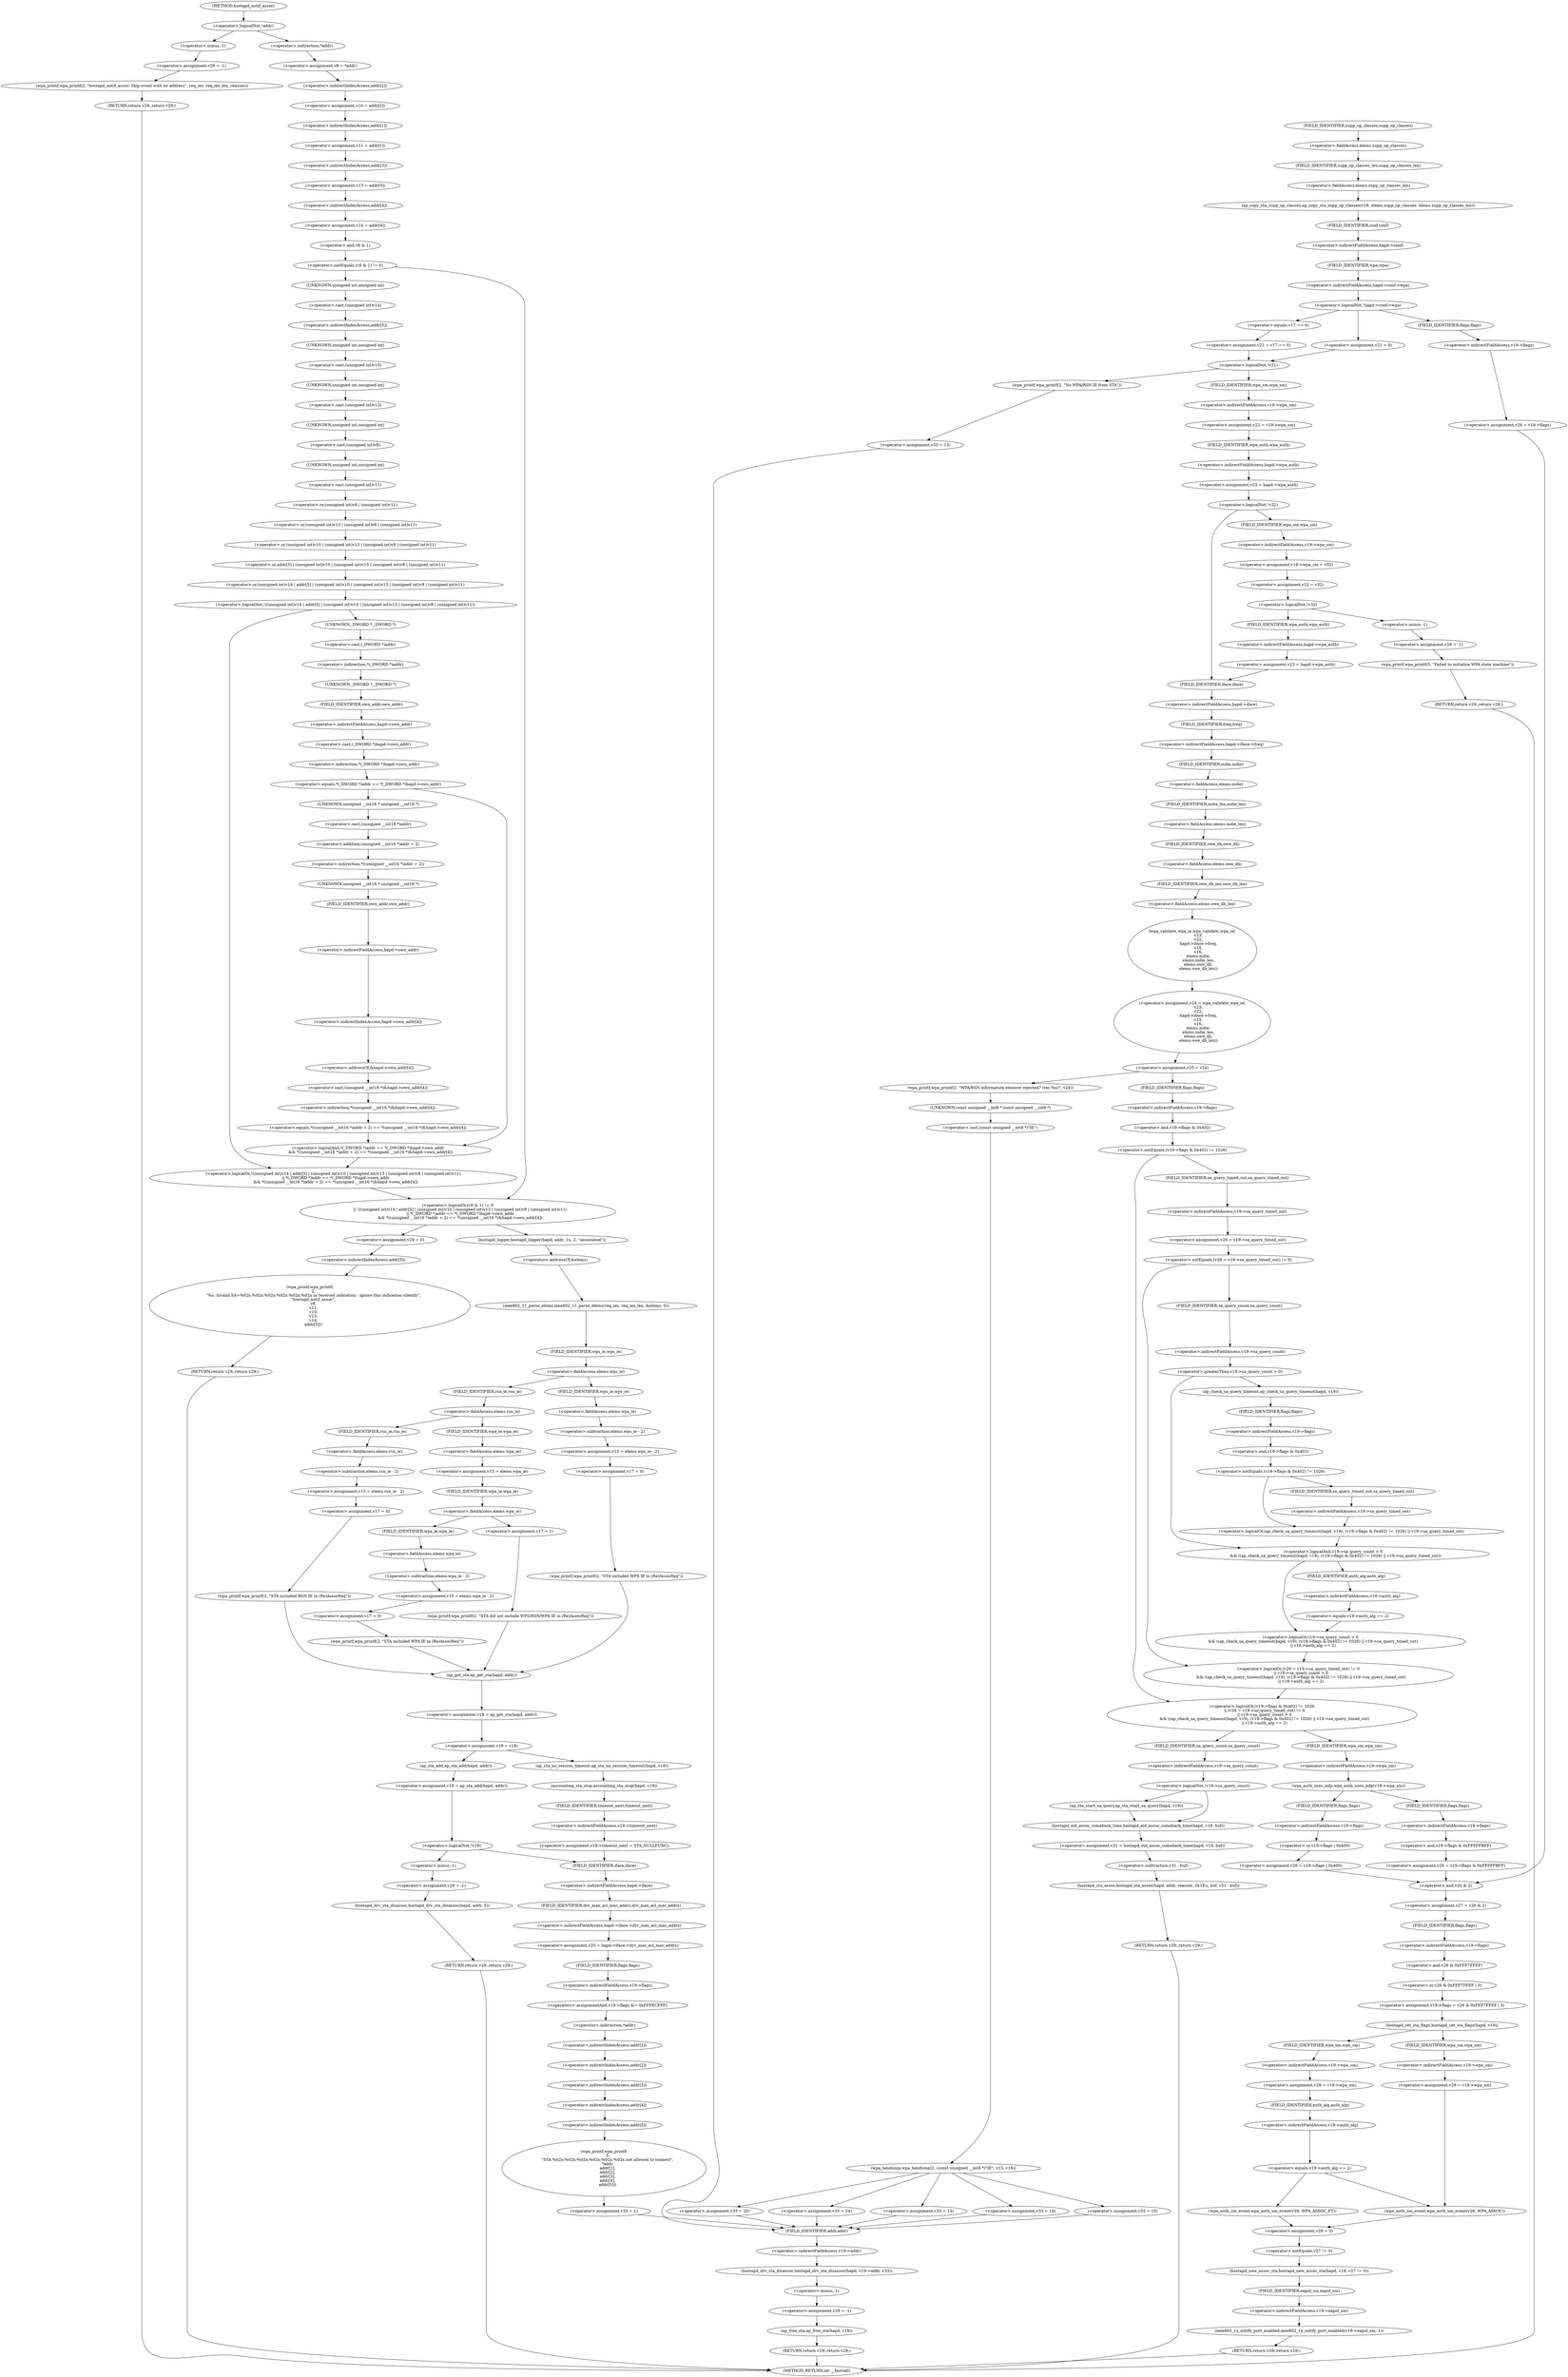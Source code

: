 digraph hostapd_notif_assoc {  
"1000159" [label = "(<operator>.logicalNot,!addr)" ]
"1000162" [label = "(<operator>.assignment,v29 = -1)" ]
"1000164" [label = "(<operator>.minus,-1)" ]
"1000166" [label = "(wpa_printf,wpa_printf(2, \"hostapd_notif_assoc: Skip event with no address\", req_ies, req_ies_len, reassoc))" ]
"1000172" [label = "(RETURN,return v29;,return v29;)" ]
"1000174" [label = "(<operator>.assignment,v8 = *addr)" ]
"1000176" [label = "(<operator>.indirection,*addr)" ]
"1000178" [label = "(<operator>.assignment,v10 = addr[2])" ]
"1000180" [label = "(<operator>.indirectIndexAccess,addr[2])" ]
"1000183" [label = "(<operator>.assignment,v11 = addr[1])" ]
"1000185" [label = "(<operator>.indirectIndexAccess,addr[1])" ]
"1000188" [label = "(<operator>.assignment,v13 = addr[3])" ]
"1000190" [label = "(<operator>.indirectIndexAccess,addr[3])" ]
"1000193" [label = "(<operator>.assignment,v14 = addr[4])" ]
"1000195" [label = "(<operator>.indirectIndexAccess,addr[4])" ]
"1000199" [label = "(<operator>.logicalOr,(v8 & 1) != 0\n    || !((unsigned int)v14 | addr[5] | (unsigned int)v10 | (unsigned int)v13 | (unsigned int)v8 | (unsigned int)v11)\n    || *(_DWORD *)addr == *(_DWORD *)hapd->own_addr\n    && *((unsigned __int16 *)addr + 2) == *(unsigned __int16 *)&hapd->own_addr[4])" ]
"1000200" [label = "(<operator>.notEquals,(v8 & 1) != 0)" ]
"1000201" [label = "(<operator>.and,v8 & 1)" ]
"1000205" [label = "(<operator>.logicalOr,!((unsigned int)v14 | addr[5] | (unsigned int)v10 | (unsigned int)v13 | (unsigned int)v8 | (unsigned int)v11)\n    || *(_DWORD *)addr == *(_DWORD *)hapd->own_addr\n    && *((unsigned __int16 *)addr + 2) == *(unsigned __int16 *)&hapd->own_addr[4])" ]
"1000206" [label = "(<operator>.logicalNot,!((unsigned int)v14 | addr[5] | (unsigned int)v10 | (unsigned int)v13 | (unsigned int)v8 | (unsigned int)v11))" ]
"1000207" [label = "(<operator>.or,(unsigned int)v14 | addr[5] | (unsigned int)v10 | (unsigned int)v13 | (unsigned int)v8 | (unsigned int)v11)" ]
"1000208" [label = "(<operator>.cast,(unsigned int)v14)" ]
"1000209" [label = "(UNKNOWN,unsigned int,unsigned int)" ]
"1000211" [label = "(<operator>.or,addr[5] | (unsigned int)v10 | (unsigned int)v13 | (unsigned int)v8 | (unsigned int)v11)" ]
"1000212" [label = "(<operator>.indirectIndexAccess,addr[5])" ]
"1000215" [label = "(<operator>.or,(unsigned int)v10 | (unsigned int)v13 | (unsigned int)v8 | (unsigned int)v11)" ]
"1000216" [label = "(<operator>.cast,(unsigned int)v10)" ]
"1000217" [label = "(UNKNOWN,unsigned int,unsigned int)" ]
"1000219" [label = "(<operator>.or,(unsigned int)v13 | (unsigned int)v8 | (unsigned int)v11)" ]
"1000220" [label = "(<operator>.cast,(unsigned int)v13)" ]
"1000221" [label = "(UNKNOWN,unsigned int,unsigned int)" ]
"1000223" [label = "(<operator>.or,(unsigned int)v8 | (unsigned int)v11)" ]
"1000224" [label = "(<operator>.cast,(unsigned int)v8)" ]
"1000225" [label = "(UNKNOWN,unsigned int,unsigned int)" ]
"1000227" [label = "(<operator>.cast,(unsigned int)v11)" ]
"1000228" [label = "(UNKNOWN,unsigned int,unsigned int)" ]
"1000230" [label = "(<operator>.logicalAnd,*(_DWORD *)addr == *(_DWORD *)hapd->own_addr\n    && *((unsigned __int16 *)addr + 2) == *(unsigned __int16 *)&hapd->own_addr[4])" ]
"1000231" [label = "(<operator>.equals,*(_DWORD *)addr == *(_DWORD *)hapd->own_addr)" ]
"1000232" [label = "(<operator>.indirection,*(_DWORD *)addr)" ]
"1000233" [label = "(<operator>.cast,(_DWORD *)addr)" ]
"1000234" [label = "(UNKNOWN,_DWORD *,_DWORD *)" ]
"1000236" [label = "(<operator>.indirection,*(_DWORD *)hapd->own_addr)" ]
"1000237" [label = "(<operator>.cast,(_DWORD *)hapd->own_addr)" ]
"1000238" [label = "(UNKNOWN,_DWORD *,_DWORD *)" ]
"1000239" [label = "(<operator>.indirectFieldAccess,hapd->own_addr)" ]
"1000241" [label = "(FIELD_IDENTIFIER,own_addr,own_addr)" ]
"1000242" [label = "(<operator>.equals,*((unsigned __int16 *)addr + 2) == *(unsigned __int16 *)&hapd->own_addr[4])" ]
"1000243" [label = "(<operator>.indirection,*((unsigned __int16 *)addr + 2))" ]
"1000244" [label = "(<operator>.addition,(unsigned __int16 *)addr + 2)" ]
"1000245" [label = "(<operator>.cast,(unsigned __int16 *)addr)" ]
"1000246" [label = "(UNKNOWN,unsigned __int16 *,unsigned __int16 *)" ]
"1000249" [label = "(<operator>.indirection,*(unsigned __int16 *)&hapd->own_addr[4])" ]
"1000250" [label = "(<operator>.cast,(unsigned __int16 *)&hapd->own_addr[4])" ]
"1000251" [label = "(UNKNOWN,unsigned __int16 *,unsigned __int16 *)" ]
"1000252" [label = "(<operator>.addressOf,&hapd->own_addr[4])" ]
"1000253" [label = "(<operator>.indirectIndexAccess,hapd->own_addr[4])" ]
"1000254" [label = "(<operator>.indirectFieldAccess,hapd->own_addr)" ]
"1000256" [label = "(FIELD_IDENTIFIER,own_addr,own_addr)" ]
"1000259" [label = "(<operator>.assignment,v29 = 0)" ]
"1000262" [label = "(wpa_printf,wpa_printf(\n      2,\n      \"%s: Invalid SA=%02x:%02x:%02x:%02x:%02x:%02x in received indication - ignore this indication silently\",\n      \"hostapd_notif_assoc\",\n      v8,\n      v11,\n      v10,\n      v13,\n      v14,\n      addr[5]))" ]
"1000271" [label = "(<operator>.indirectIndexAccess,addr[5])" ]
"1000274" [label = "(RETURN,return v29;,return v29;)" ]
"1000276" [label = "(hostapd_logger,hostapd_logger(hapd, addr, 1u, 2, \"associated\"))" ]
"1000282" [label = "(ieee802_11_parse_elems,ieee802_11_parse_elems(req_ies, req_ies_len, &elems, 0))" ]
"1000285" [label = "(<operator>.addressOf,&elems)" ]
"1000289" [label = "(<operator>.fieldAccess,elems.wps_ie)" ]
"1000291" [label = "(FIELD_IDENTIFIER,wps_ie,wps_ie)" ]
"1000293" [label = "(<operator>.assignment,v15 = elems.wps_ie - 2)" ]
"1000295" [label = "(<operator>.subtraction,elems.wps_ie - 2)" ]
"1000296" [label = "(<operator>.fieldAccess,elems.wps_ie)" ]
"1000298" [label = "(FIELD_IDENTIFIER,wps_ie,wps_ie)" ]
"1000301" [label = "(<operator>.assignment,v17 = 0)" ]
"1000304" [label = "(wpa_printf,wpa_printf(2, \"STA included WPS IE in (Re)AssocReq\"))" ]
"1000309" [label = "(<operator>.fieldAccess,elems.rsn_ie)" ]
"1000311" [label = "(FIELD_IDENTIFIER,rsn_ie,rsn_ie)" ]
"1000313" [label = "(<operator>.assignment,v15 = elems.rsn_ie - 2)" ]
"1000315" [label = "(<operator>.subtraction,elems.rsn_ie - 2)" ]
"1000316" [label = "(<operator>.fieldAccess,elems.rsn_ie)" ]
"1000318" [label = "(FIELD_IDENTIFIER,rsn_ie,rsn_ie)" ]
"1000321" [label = "(<operator>.assignment,v17 = 0)" ]
"1000324" [label = "(wpa_printf,wpa_printf(2, \"STA included RSN IE in (Re)AssocReq\"))" ]
"1000329" [label = "(<operator>.assignment,v15 = elems.wpa_ie)" ]
"1000331" [label = "(<operator>.fieldAccess,elems.wpa_ie)" ]
"1000333" [label = "(FIELD_IDENTIFIER,wpa_ie,wpa_ie)" ]
"1000335" [label = "(<operator>.fieldAccess,elems.wpa_ie)" ]
"1000337" [label = "(FIELD_IDENTIFIER,wpa_ie,wpa_ie)" ]
"1000339" [label = "(<operator>.assignment,v15 = elems.wpa_ie - 2)" ]
"1000341" [label = "(<operator>.subtraction,elems.wpa_ie - 2)" ]
"1000342" [label = "(<operator>.fieldAccess,elems.wpa_ie)" ]
"1000344" [label = "(FIELD_IDENTIFIER,wpa_ie,wpa_ie)" ]
"1000347" [label = "(<operator>.assignment,v17 = 0)" ]
"1000350" [label = "(wpa_printf,wpa_printf(2, \"STA included WPA IE in (Re)AssocReq\"))" ]
"1000355" [label = "(<operator>.assignment,v17 = 1)" ]
"1000359" [label = "(wpa_printf,wpa_printf(2, \"STA did not include WPS/RSN/WPA IE in (Re)AssocReq\"))" ]
"1000362" [label = "(<operator>.assignment,v18 = ap_get_sta(hapd, addr))" ]
"1000364" [label = "(ap_get_sta,ap_get_sta(hapd, addr))" ]
"1000367" [label = "(<operator>.assignment,v19 = v18)" ]
"1000373" [label = "(ap_sta_no_session_timeout,ap_sta_no_session_timeout(hapd, v18))" ]
"1000376" [label = "(accounting_sta_stop,accounting_sta_stop(hapd, v19))" ]
"1000379" [label = "(<operator>.assignment,v19->timeout_next = STA_NULLFUNC)" ]
"1000380" [label = "(<operator>.indirectFieldAccess,v19->timeout_next)" ]
"1000382" [label = "(FIELD_IDENTIFIER,timeout_next,timeout_next)" ]
"1000386" [label = "(<operator>.assignment,v19 = ap_sta_add(hapd, addr))" ]
"1000388" [label = "(ap_sta_add,ap_sta_add(hapd, addr))" ]
"1000392" [label = "(<operator>.logicalNot,!v19)" ]
"1000395" [label = "(<operator>.assignment,v29 = -1)" ]
"1000397" [label = "(<operator>.minus,-1)" ]
"1000399" [label = "(hostapd_drv_sta_disassoc,hostapd_drv_sta_disassoc(hapd, addr, 5))" ]
"1000403" [label = "(RETURN,return v29;,return v29;)" ]
"1000405" [label = "(<operator>.assignment,v20 = hapd->iface->drv_max_acl_mac_addrs)" ]
"1000407" [label = "(<operator>.indirectFieldAccess,hapd->iface->drv_max_acl_mac_addrs)" ]
"1000408" [label = "(<operator>.indirectFieldAccess,hapd->iface)" ]
"1000410" [label = "(FIELD_IDENTIFIER,iface,iface)" ]
"1000411" [label = "(FIELD_IDENTIFIER,drv_max_acl_mac_addrs,drv_max_acl_mac_addrs)" ]
"1000412" [label = "(<operators>.assignmentAnd,v19->flags &= 0xFFFECFFF)" ]
"1000413" [label = "(<operator>.indirectFieldAccess,v19->flags)" ]
"1000415" [label = "(FIELD_IDENTIFIER,flags,flags)" ]
"1000418" [label = "(wpa_printf,wpa_printf(\n      3,\n      \"STA %02x:%02x:%02x:%02x:%02x:%02x not allowed to connect\",\n      *addr,\n      addr[1],\n      addr[2],\n      addr[3],\n      addr[4],\n      addr[5]))" ]
"1000421" [label = "(<operator>.indirection,*addr)" ]
"1000423" [label = "(<operator>.indirectIndexAccess,addr[1])" ]
"1000426" [label = "(<operator>.indirectIndexAccess,addr[2])" ]
"1000429" [label = "(<operator>.indirectIndexAccess,addr[3])" ]
"1000432" [label = "(<operator>.indirectIndexAccess,addr[4])" ]
"1000435" [label = "(<operator>.indirectIndexAccess,addr[5])" ]
"1000438" [label = "(<operator>.assignment,v33 = 1)" ]
"1000442" [label = "(ap_copy_sta_supp_op_classes,ap_copy_sta_supp_op_classes(v19, elems.supp_op_classes, elems.supp_op_classes_len))" ]
"1000444" [label = "(<operator>.fieldAccess,elems.supp_op_classes)" ]
"1000446" [label = "(FIELD_IDENTIFIER,supp_op_classes,supp_op_classes)" ]
"1000447" [label = "(<operator>.fieldAccess,elems.supp_op_classes_len)" ]
"1000449" [label = "(FIELD_IDENTIFIER,supp_op_classes_len,supp_op_classes_len)" ]
"1000451" [label = "(<operator>.logicalNot,!hapd->conf->wpa)" ]
"1000452" [label = "(<operator>.indirectFieldAccess,hapd->conf->wpa)" ]
"1000453" [label = "(<operator>.indirectFieldAccess,hapd->conf)" ]
"1000455" [label = "(FIELD_IDENTIFIER,conf,conf)" ]
"1000456" [label = "(FIELD_IDENTIFIER,wpa,wpa)" ]
"1000458" [label = "(<operator>.assignment,v26 = v19->flags)" ]
"1000460" [label = "(<operator>.indirectFieldAccess,v19->flags)" ]
"1000462" [label = "(FIELD_IDENTIFIER,flags,flags)" ]
"1000466" [label = "(<operator>.assignment,v21 = v17 == 0)" ]
"1000468" [label = "(<operator>.equals,v17 == 0)" ]
"1000472" [label = "(<operator>.assignment,v21 = 0)" ]
"1000476" [label = "(<operator>.logicalNot,!v21)" ]
"1000479" [label = "(wpa_printf,wpa_printf(2, \"No WPA/RSN IE from STA\"))" ]
"1000482" [label = "(<operator>.assignment,v33 = 13)" ]
"1000486" [label = "(hostapd_drv_sta_disassoc,hostapd_drv_sta_disassoc(hapd, v19->addr, v33))" ]
"1000488" [label = "(<operator>.indirectFieldAccess,v19->addr)" ]
"1000490" [label = "(FIELD_IDENTIFIER,addr,addr)" ]
"1000492" [label = "(<operator>.assignment,v29 = -1)" ]
"1000494" [label = "(<operator>.minus,-1)" ]
"1000496" [label = "(ap_free_sta,ap_free_sta(hapd, v19))" ]
"1000499" [label = "(RETURN,return v29;,return v29;)" ]
"1000501" [label = "(<operator>.assignment,v22 = v19->wpa_sm)" ]
"1000503" [label = "(<operator>.indirectFieldAccess,v19->wpa_sm)" ]
"1000505" [label = "(FIELD_IDENTIFIER,wpa_sm,wpa_sm)" ]
"1000506" [label = "(<operator>.assignment,v23 = hapd->wpa_auth)" ]
"1000508" [label = "(<operator>.indirectFieldAccess,hapd->wpa_auth)" ]
"1000510" [label = "(FIELD_IDENTIFIER,wpa_auth,wpa_auth)" ]
"1000512" [label = "(<operator>.logicalNot,!v22)" ]
"1000515" [label = "(<operator>.assignment,v19->wpa_sm = v32)" ]
"1000516" [label = "(<operator>.indirectFieldAccess,v19->wpa_sm)" ]
"1000518" [label = "(FIELD_IDENTIFIER,wpa_sm,wpa_sm)" ]
"1000520" [label = "(<operator>.assignment,v22 = v32)" ]
"1000524" [label = "(<operator>.logicalNot,!v32)" ]
"1000527" [label = "(<operator>.assignment,v29 = -1)" ]
"1000529" [label = "(<operator>.minus,-1)" ]
"1000531" [label = "(wpa_printf,wpa_printf(5, \"Failed to initialize WPA state machine\"))" ]
"1000534" [label = "(RETURN,return v29;,return v29;)" ]
"1000536" [label = "(<operator>.assignment,v23 = hapd->wpa_auth)" ]
"1000538" [label = "(<operator>.indirectFieldAccess,hapd->wpa_auth)" ]
"1000540" [label = "(FIELD_IDENTIFIER,wpa_auth,wpa_auth)" ]
"1000541" [label = "(<operator>.assignment,v24 = wpa_validate_wpa_ie(\n          v23,\n          v22,\n          hapd->iface->freq,\n          v15,\n          v16,\n          elems.mdie,\n          elems.mdie_len,\n          elems.owe_dh,\n          elems.owe_dh_len))" ]
"1000543" [label = "(wpa_validate_wpa_ie,wpa_validate_wpa_ie(\n          v23,\n          v22,\n          hapd->iface->freq,\n          v15,\n          v16,\n          elems.mdie,\n          elems.mdie_len,\n          elems.owe_dh,\n          elems.owe_dh_len))" ]
"1000546" [label = "(<operator>.indirectFieldAccess,hapd->iface->freq)" ]
"1000547" [label = "(<operator>.indirectFieldAccess,hapd->iface)" ]
"1000549" [label = "(FIELD_IDENTIFIER,iface,iface)" ]
"1000550" [label = "(FIELD_IDENTIFIER,freq,freq)" ]
"1000553" [label = "(<operator>.fieldAccess,elems.mdie)" ]
"1000555" [label = "(FIELD_IDENTIFIER,mdie,mdie)" ]
"1000556" [label = "(<operator>.fieldAccess,elems.mdie_len)" ]
"1000558" [label = "(FIELD_IDENTIFIER,mdie_len,mdie_len)" ]
"1000559" [label = "(<operator>.fieldAccess,elems.owe_dh)" ]
"1000561" [label = "(FIELD_IDENTIFIER,owe_dh,owe_dh)" ]
"1000562" [label = "(<operator>.fieldAccess,elems.owe_dh_len)" ]
"1000564" [label = "(FIELD_IDENTIFIER,owe_dh_len,owe_dh_len)" ]
"1000565" [label = "(<operator>.assignment,v25 = v24)" ]
"1000571" [label = "(wpa_printf,wpa_printf(2, \"WPA/RSN information element rejected? (res %u)\", v24))" ]
"1000575" [label = "(wpa_hexdump,wpa_hexdump(2, (const unsigned __int8 *)\"IE\", v15, v16))" ]
"1000577" [label = "(<operator>.cast,(const unsigned __int8 *)\"IE\")" ]
"1000578" [label = "(UNKNOWN,const unsigned __int8 *,const unsigned __int8 *)" ]
"1000586" [label = "(<operator>.assignment,v33 = 18)" ]
"1000591" [label = "(<operator>.assignment,v33 = 19)" ]
"1000596" [label = "(<operator>.assignment,v33 = 20)" ]
"1000601" [label = "(<operator>.assignment,v33 = 24)" ]
"1000606" [label = "(<operator>.assignment,v33 = 13)" ]
"1000612" [label = "(<operator>.logicalOr,(v19->flags & 0x402) != 1026\n    || (v29 = v19->sa_query_timed_out) != 0\n    || v19->sa_query_count > 0\n    && ((ap_check_sa_query_timeout(hapd, v19), (v19->flags & 0x402) != 1026) || v19->sa_query_timed_out)\n    || v19->auth_alg == 2)" ]
"1000613" [label = "(<operator>.notEquals,(v19->flags & 0x402) != 1026)" ]
"1000614" [label = "(<operator>.and,v19->flags & 0x402)" ]
"1000615" [label = "(<operator>.indirectFieldAccess,v19->flags)" ]
"1000617" [label = "(FIELD_IDENTIFIER,flags,flags)" ]
"1000620" [label = "(<operator>.logicalOr,(v29 = v19->sa_query_timed_out) != 0\n    || v19->sa_query_count > 0\n    && ((ap_check_sa_query_timeout(hapd, v19), (v19->flags & 0x402) != 1026) || v19->sa_query_timed_out)\n    || v19->auth_alg == 2)" ]
"1000621" [label = "(<operator>.notEquals,(v29 = v19->sa_query_timed_out) != 0)" ]
"1000622" [label = "(<operator>.assignment,v29 = v19->sa_query_timed_out)" ]
"1000624" [label = "(<operator>.indirectFieldAccess,v19->sa_query_timed_out)" ]
"1000626" [label = "(FIELD_IDENTIFIER,sa_query_timed_out,sa_query_timed_out)" ]
"1000628" [label = "(<operator>.logicalOr,v19->sa_query_count > 0\n    && ((ap_check_sa_query_timeout(hapd, v19), (v19->flags & 0x402) != 1026) || v19->sa_query_timed_out)\n    || v19->auth_alg == 2)" ]
"1000629" [label = "(<operator>.logicalAnd,v19->sa_query_count > 0\n    && ((ap_check_sa_query_timeout(hapd, v19), (v19->flags & 0x402) != 1026) || v19->sa_query_timed_out))" ]
"1000630" [label = "(<operator>.greaterThan,v19->sa_query_count > 0)" ]
"1000631" [label = "(<operator>.indirectFieldAccess,v19->sa_query_count)" ]
"1000633" [label = "(FIELD_IDENTIFIER,sa_query_count,sa_query_count)" ]
"1000635" [label = "(<operator>.logicalOr,(ap_check_sa_query_timeout(hapd, v19), (v19->flags & 0x402) != 1026) || v19->sa_query_timed_out)" ]
"1000637" [label = "(ap_check_sa_query_timeout,ap_check_sa_query_timeout(hapd, v19))" ]
"1000640" [label = "(<operator>.notEquals,(v19->flags & 0x402) != 1026)" ]
"1000641" [label = "(<operator>.and,v19->flags & 0x402)" ]
"1000642" [label = "(<operator>.indirectFieldAccess,v19->flags)" ]
"1000644" [label = "(FIELD_IDENTIFIER,flags,flags)" ]
"1000647" [label = "(<operator>.indirectFieldAccess,v19->sa_query_timed_out)" ]
"1000649" [label = "(FIELD_IDENTIFIER,sa_query_timed_out,sa_query_timed_out)" ]
"1000650" [label = "(<operator>.equals,v19->auth_alg == 2)" ]
"1000651" [label = "(<operator>.indirectFieldAccess,v19->auth_alg)" ]
"1000653" [label = "(FIELD_IDENTIFIER,auth_alg,auth_alg)" ]
"1000657" [label = "(wpa_auth_uses_mfp,wpa_auth_uses_mfp(v19->wpa_sm))" ]
"1000658" [label = "(<operator>.indirectFieldAccess,v19->wpa_sm)" ]
"1000660" [label = "(FIELD_IDENTIFIER,wpa_sm,wpa_sm)" ]
"1000661" [label = "(<operator>.assignment,v26 = v19->flags | 0x400)" ]
"1000663" [label = "(<operator>.or,v19->flags | 0x400)" ]
"1000664" [label = "(<operator>.indirectFieldAccess,v19->flags)" ]
"1000666" [label = "(FIELD_IDENTIFIER,flags,flags)" ]
"1000669" [label = "(<operator>.assignment,v26 = v19->flags & 0xFFFFFBFF)" ]
"1000671" [label = "(<operator>.and,v19->flags & 0xFFFFFBFF)" ]
"1000672" [label = "(<operator>.indirectFieldAccess,v19->flags)" ]
"1000674" [label = "(FIELD_IDENTIFIER,flags,flags)" ]
"1000677" [label = "(<operator>.assignment,v27 = v26 & 2)" ]
"1000679" [label = "(<operator>.and,v26 & 2)" ]
"1000682" [label = "(<operator>.assignment,v19->flags = v26 & 0xFFF7FFFF | 3)" ]
"1000683" [label = "(<operator>.indirectFieldAccess,v19->flags)" ]
"1000685" [label = "(FIELD_IDENTIFIER,flags,flags)" ]
"1000686" [label = "(<operator>.or,v26 & 0xFFF7FFFF | 3)" ]
"1000687" [label = "(<operator>.and,v26 & 0xFFF7FFFF)" ]
"1000691" [label = "(hostapd_set_sta_flags,hostapd_set_sta_flags(hapd, v19))" ]
"1000697" [label = "(<operator>.assignment,v28 = v19->wpa_sm)" ]
"1000699" [label = "(<operator>.indirectFieldAccess,v19->wpa_sm)" ]
"1000701" [label = "(FIELD_IDENTIFIER,wpa_sm,wpa_sm)" ]
"1000703" [label = "(<operator>.equals,v19->auth_alg == 2)" ]
"1000704" [label = "(<operator>.indirectFieldAccess,v19->auth_alg)" ]
"1000706" [label = "(FIELD_IDENTIFIER,auth_alg,auth_alg)" ]
"1000709" [label = "(wpa_auth_sm_event,wpa_auth_sm_event(v28, WPA_ASSOC_FT))" ]
"1000715" [label = "(<operator>.assignment,v28 = v19->wpa_sm)" ]
"1000717" [label = "(<operator>.indirectFieldAccess,v19->wpa_sm)" ]
"1000719" [label = "(FIELD_IDENTIFIER,wpa_sm,wpa_sm)" ]
"1000720" [label = "(wpa_auth_sm_event,wpa_auth_sm_event(v28, WPA_ASSOC))" ]
"1000724" [label = "(<operator>.assignment,v29 = 0)" ]
"1000727" [label = "(hostapd_new_assoc_sta,hostapd_new_assoc_sta(hapd, v19, v27 != 0))" ]
"1000730" [label = "(<operator>.notEquals,v27 != 0)" ]
"1000733" [label = "(ieee802_1x_notify_port_enabled,ieee802_1x_notify_port_enabled(v19->eapol_sm, 1))" ]
"1000734" [label = "(<operator>.indirectFieldAccess,v19->eapol_sm)" ]
"1000736" [label = "(FIELD_IDENTIFIER,eapol_sm,eapol_sm)" ]
"1000738" [label = "(RETURN,return v29;,return v29;)" ]
"1000741" [label = "(<operator>.logicalNot,!v19->sa_query_count)" ]
"1000742" [label = "(<operator>.indirectFieldAccess,v19->sa_query_count)" ]
"1000744" [label = "(FIELD_IDENTIFIER,sa_query_count,sa_query_count)" ]
"1000745" [label = "(ap_sta_start_sa_query,ap_sta_start_sa_query(hapd, v19))" ]
"1000748" [label = "(<operator>.assignment,v31 = hostapd_eid_assoc_comeback_time(hapd, v19, buf))" ]
"1000750" [label = "(hostapd_eid_assoc_comeback_time,hostapd_eid_assoc_comeback_time(hapd, v19, buf))" ]
"1000754" [label = "(hostapd_sta_assoc,hostapd_sta_assoc(hapd, addr, reassoc, 0x1Eu, buf, v31 - buf))" ]
"1000760" [label = "(<operator>.subtraction,v31 - buf)" ]
"1000763" [label = "(RETURN,return v29;,return v29;)" ]
"1000126" [label = "(METHOD,hostapd_notif_assoc)" ]
"1000765" [label = "(METHOD_RETURN,int __fastcall)" ]
  "1000159" -> "1000164" 
  "1000159" -> "1000176" 
  "1000162" -> "1000166" 
  "1000164" -> "1000162" 
  "1000166" -> "1000172" 
  "1000172" -> "1000765" 
  "1000174" -> "1000180" 
  "1000176" -> "1000174" 
  "1000178" -> "1000185" 
  "1000180" -> "1000178" 
  "1000183" -> "1000190" 
  "1000185" -> "1000183" 
  "1000188" -> "1000195" 
  "1000190" -> "1000188" 
  "1000193" -> "1000201" 
  "1000195" -> "1000193" 
  "1000199" -> "1000259" 
  "1000199" -> "1000276" 
  "1000200" -> "1000209" 
  "1000200" -> "1000199" 
  "1000201" -> "1000200" 
  "1000205" -> "1000199" 
  "1000206" -> "1000234" 
  "1000206" -> "1000205" 
  "1000207" -> "1000206" 
  "1000208" -> "1000212" 
  "1000209" -> "1000208" 
  "1000211" -> "1000207" 
  "1000212" -> "1000217" 
  "1000215" -> "1000211" 
  "1000216" -> "1000221" 
  "1000217" -> "1000216" 
  "1000219" -> "1000215" 
  "1000220" -> "1000225" 
  "1000221" -> "1000220" 
  "1000223" -> "1000219" 
  "1000224" -> "1000228" 
  "1000225" -> "1000224" 
  "1000227" -> "1000223" 
  "1000228" -> "1000227" 
  "1000230" -> "1000205" 
  "1000231" -> "1000246" 
  "1000231" -> "1000230" 
  "1000232" -> "1000238" 
  "1000233" -> "1000232" 
  "1000234" -> "1000233" 
  "1000236" -> "1000231" 
  "1000237" -> "1000236" 
  "1000238" -> "1000241" 
  "1000239" -> "1000237" 
  "1000241" -> "1000239" 
  "1000242" -> "1000230" 
  "1000243" -> "1000251" 
  "1000244" -> "1000243" 
  "1000245" -> "1000244" 
  "1000246" -> "1000245" 
  "1000249" -> "1000242" 
  "1000250" -> "1000249" 
  "1000251" -> "1000256" 
  "1000252" -> "1000250" 
  "1000253" -> "1000252" 
  "1000254" -> "1000253" 
  "1000256" -> "1000254" 
  "1000259" -> "1000271" 
  "1000262" -> "1000274" 
  "1000271" -> "1000262" 
  "1000274" -> "1000765" 
  "1000276" -> "1000285" 
  "1000282" -> "1000291" 
  "1000285" -> "1000282" 
  "1000289" -> "1000298" 
  "1000289" -> "1000311" 
  "1000291" -> "1000289" 
  "1000293" -> "1000301" 
  "1000295" -> "1000293" 
  "1000296" -> "1000295" 
  "1000298" -> "1000296" 
  "1000301" -> "1000304" 
  "1000304" -> "1000364" 
  "1000309" -> "1000318" 
  "1000309" -> "1000333" 
  "1000311" -> "1000309" 
  "1000313" -> "1000321" 
  "1000315" -> "1000313" 
  "1000316" -> "1000315" 
  "1000318" -> "1000316" 
  "1000321" -> "1000324" 
  "1000324" -> "1000364" 
  "1000329" -> "1000337" 
  "1000331" -> "1000329" 
  "1000333" -> "1000331" 
  "1000335" -> "1000344" 
  "1000335" -> "1000355" 
  "1000337" -> "1000335" 
  "1000339" -> "1000347" 
  "1000341" -> "1000339" 
  "1000342" -> "1000341" 
  "1000344" -> "1000342" 
  "1000347" -> "1000350" 
  "1000350" -> "1000364" 
  "1000355" -> "1000359" 
  "1000359" -> "1000364" 
  "1000362" -> "1000367" 
  "1000364" -> "1000362" 
  "1000367" -> "1000373" 
  "1000367" -> "1000388" 
  "1000373" -> "1000376" 
  "1000376" -> "1000382" 
  "1000379" -> "1000410" 
  "1000380" -> "1000379" 
  "1000382" -> "1000380" 
  "1000386" -> "1000392" 
  "1000388" -> "1000386" 
  "1000392" -> "1000397" 
  "1000392" -> "1000410" 
  "1000395" -> "1000399" 
  "1000397" -> "1000395" 
  "1000399" -> "1000403" 
  "1000403" -> "1000765" 
  "1000405" -> "1000415" 
  "1000407" -> "1000405" 
  "1000408" -> "1000411" 
  "1000410" -> "1000408" 
  "1000411" -> "1000407" 
  "1000412" -> "1000421" 
  "1000413" -> "1000412" 
  "1000415" -> "1000413" 
  "1000418" -> "1000438" 
  "1000421" -> "1000423" 
  "1000423" -> "1000426" 
  "1000426" -> "1000429" 
  "1000429" -> "1000432" 
  "1000432" -> "1000435" 
  "1000435" -> "1000418" 
  "1000438" -> "1000490" 
  "1000442" -> "1000455" 
  "1000444" -> "1000449" 
  "1000446" -> "1000444" 
  "1000447" -> "1000442" 
  "1000449" -> "1000447" 
  "1000451" -> "1000462" 
  "1000451" -> "1000468" 
  "1000451" -> "1000472" 
  "1000452" -> "1000451" 
  "1000453" -> "1000456" 
  "1000455" -> "1000453" 
  "1000456" -> "1000452" 
  "1000458" -> "1000679" 
  "1000460" -> "1000458" 
  "1000462" -> "1000460" 
  "1000466" -> "1000476" 
  "1000468" -> "1000466" 
  "1000472" -> "1000476" 
  "1000476" -> "1000479" 
  "1000476" -> "1000505" 
  "1000479" -> "1000482" 
  "1000482" -> "1000490" 
  "1000486" -> "1000494" 
  "1000488" -> "1000486" 
  "1000490" -> "1000488" 
  "1000492" -> "1000496" 
  "1000494" -> "1000492" 
  "1000496" -> "1000499" 
  "1000499" -> "1000765" 
  "1000501" -> "1000510" 
  "1000503" -> "1000501" 
  "1000505" -> "1000503" 
  "1000506" -> "1000512" 
  "1000508" -> "1000506" 
  "1000510" -> "1000508" 
  "1000512" -> "1000518" 
  "1000512" -> "1000549" 
  "1000515" -> "1000520" 
  "1000516" -> "1000515" 
  "1000518" -> "1000516" 
  "1000520" -> "1000524" 
  "1000524" -> "1000529" 
  "1000524" -> "1000540" 
  "1000527" -> "1000531" 
  "1000529" -> "1000527" 
  "1000531" -> "1000534" 
  "1000534" -> "1000765" 
  "1000536" -> "1000549" 
  "1000538" -> "1000536" 
  "1000540" -> "1000538" 
  "1000541" -> "1000565" 
  "1000543" -> "1000541" 
  "1000546" -> "1000555" 
  "1000547" -> "1000550" 
  "1000549" -> "1000547" 
  "1000550" -> "1000546" 
  "1000553" -> "1000558" 
  "1000555" -> "1000553" 
  "1000556" -> "1000561" 
  "1000558" -> "1000556" 
  "1000559" -> "1000564" 
  "1000561" -> "1000559" 
  "1000562" -> "1000543" 
  "1000564" -> "1000562" 
  "1000565" -> "1000571" 
  "1000565" -> "1000617" 
  "1000571" -> "1000578" 
  "1000575" -> "1000586" 
  "1000575" -> "1000591" 
  "1000575" -> "1000596" 
  "1000575" -> "1000601" 
  "1000575" -> "1000606" 
  "1000577" -> "1000575" 
  "1000578" -> "1000577" 
  "1000586" -> "1000490" 
  "1000591" -> "1000490" 
  "1000596" -> "1000490" 
  "1000601" -> "1000490" 
  "1000606" -> "1000490" 
  "1000612" -> "1000660" 
  "1000612" -> "1000744" 
  "1000613" -> "1000612" 
  "1000613" -> "1000626" 
  "1000614" -> "1000613" 
  "1000615" -> "1000614" 
  "1000617" -> "1000615" 
  "1000620" -> "1000612" 
  "1000621" -> "1000620" 
  "1000621" -> "1000633" 
  "1000622" -> "1000621" 
  "1000624" -> "1000622" 
  "1000626" -> "1000624" 
  "1000628" -> "1000620" 
  "1000629" -> "1000628" 
  "1000629" -> "1000653" 
  "1000630" -> "1000629" 
  "1000630" -> "1000637" 
  "1000631" -> "1000630" 
  "1000633" -> "1000631" 
  "1000635" -> "1000629" 
  "1000637" -> "1000644" 
  "1000640" -> "1000635" 
  "1000640" -> "1000649" 
  "1000641" -> "1000640" 
  "1000642" -> "1000641" 
  "1000644" -> "1000642" 
  "1000647" -> "1000635" 
  "1000649" -> "1000647" 
  "1000650" -> "1000628" 
  "1000651" -> "1000650" 
  "1000653" -> "1000651" 
  "1000657" -> "1000666" 
  "1000657" -> "1000674" 
  "1000658" -> "1000657" 
  "1000660" -> "1000658" 
  "1000661" -> "1000679" 
  "1000663" -> "1000661" 
  "1000664" -> "1000663" 
  "1000666" -> "1000664" 
  "1000669" -> "1000679" 
  "1000671" -> "1000669" 
  "1000672" -> "1000671" 
  "1000674" -> "1000672" 
  "1000677" -> "1000685" 
  "1000679" -> "1000677" 
  "1000682" -> "1000691" 
  "1000683" -> "1000687" 
  "1000685" -> "1000683" 
  "1000686" -> "1000682" 
  "1000687" -> "1000686" 
  "1000691" -> "1000701" 
  "1000691" -> "1000719" 
  "1000697" -> "1000706" 
  "1000699" -> "1000697" 
  "1000701" -> "1000699" 
  "1000703" -> "1000709" 
  "1000703" -> "1000720" 
  "1000704" -> "1000703" 
  "1000706" -> "1000704" 
  "1000709" -> "1000724" 
  "1000715" -> "1000720" 
  "1000717" -> "1000715" 
  "1000719" -> "1000717" 
  "1000720" -> "1000724" 
  "1000724" -> "1000730" 
  "1000727" -> "1000736" 
  "1000730" -> "1000727" 
  "1000733" -> "1000738" 
  "1000734" -> "1000733" 
  "1000736" -> "1000734" 
  "1000738" -> "1000765" 
  "1000741" -> "1000745" 
  "1000741" -> "1000750" 
  "1000742" -> "1000741" 
  "1000744" -> "1000742" 
  "1000745" -> "1000750" 
  "1000748" -> "1000760" 
  "1000750" -> "1000748" 
  "1000754" -> "1000763" 
  "1000760" -> "1000754" 
  "1000763" -> "1000765" 
  "1000126" -> "1000159" 
}
